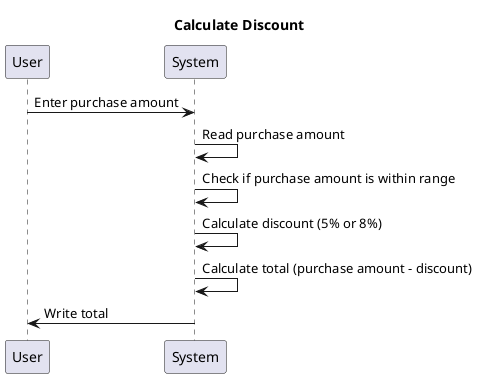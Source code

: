 @startuml
title Calculate Discount

participant User
participant System

User -> System: Enter purchase amount
System -> System: Read purchase amount
System -> System: Check if purchase amount is within range
System -> System: Calculate discount (5% or 8%)
System -> System: Calculate total (purchase amount - discount)
System -> User: Write total
@enduml




